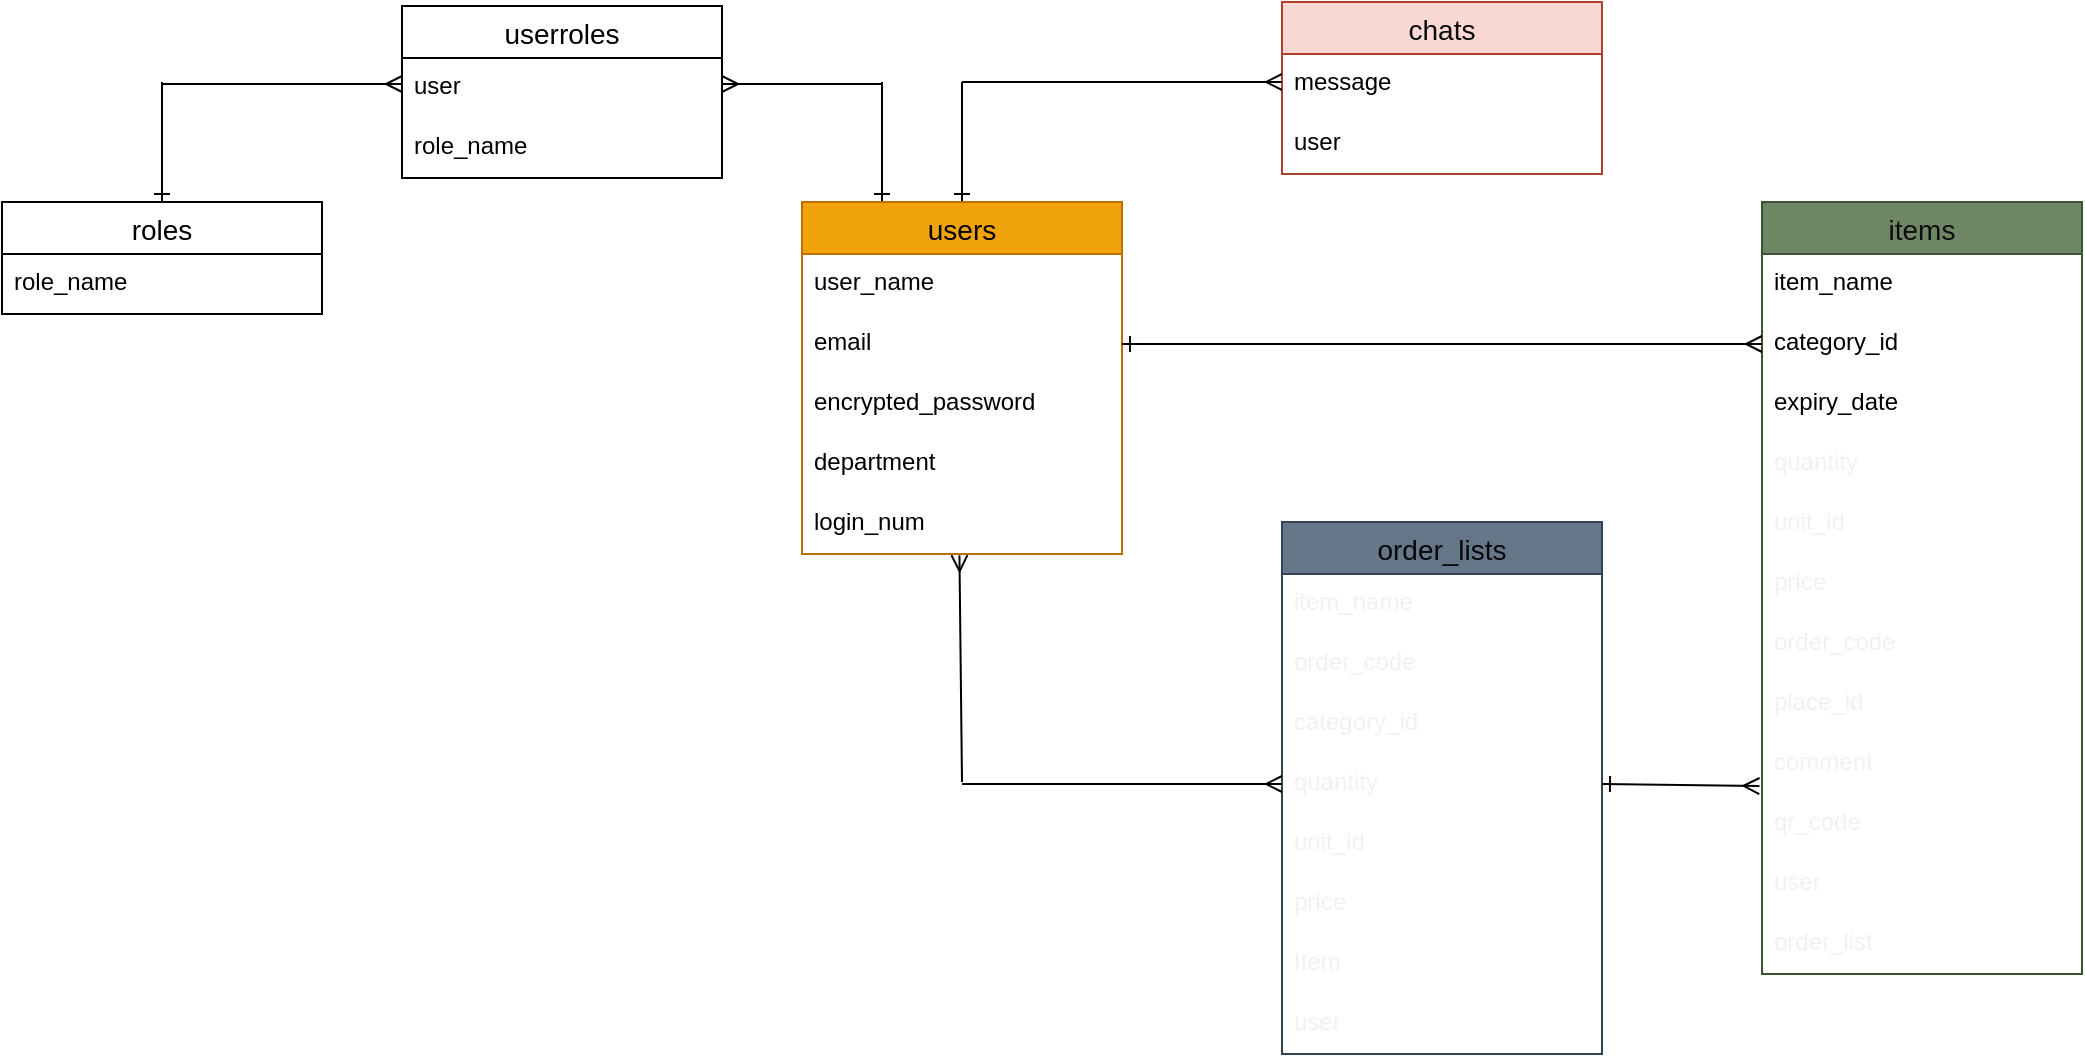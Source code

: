 <mxfile>
    <diagram id="htKWxjCpoKidgbFGcMiQ" name="ページ1">
        <mxGraphModel dx="1599" dy="563" grid="1" gridSize="10" guides="1" tooltips="1" connect="1" arrows="1" fold="1" page="1" pageScale="1" pageWidth="827" pageHeight="1169" math="0" shadow="0">
            <root>
                <mxCell id="0"/>
                <mxCell id="1" parent="0"/>
                <mxCell id="j9PeuxUBEROyBElXUbgL-61" style="edgeStyle=none;html=1;exitX=0.5;exitY=0;exitDx=0;exitDy=0;fontColor=#f5efef;endArrow=none;endFill=0;startArrow=ERone;startFill=0;" parent="1" source="j9PeuxUBEROyBElXUbgL-26" edge="1">
                    <mxGeometry relative="1" as="geometry">
                        <mxPoint x="120" y="60" as="targetPoint"/>
                    </mxGeometry>
                </mxCell>
                <mxCell id="11" style="edgeStyle=none;html=1;exitX=0.25;exitY=0;exitDx=0;exitDy=0;endArrow=none;endFill=0;startArrow=ERone;startFill=0;" parent="1" source="j9PeuxUBEROyBElXUbgL-26" edge="1">
                    <mxGeometry relative="1" as="geometry">
                        <mxPoint x="80" y="60" as="targetPoint"/>
                    </mxGeometry>
                </mxCell>
                <mxCell id="j9PeuxUBEROyBElXUbgL-26" value="users" style="swimlane;fontStyle=0;childLayout=stackLayout;horizontal=1;startSize=26;horizontalStack=0;resizeParent=1;resizeParentMax=0;resizeLast=0;collapsible=1;marginBottom=0;align=center;fontSize=14;fillColor=#f0a30a;strokeColor=#BD7000;fontColor=#000000;" parent="1" vertex="1">
                    <mxGeometry x="40" y="120" width="160" height="176" as="geometry"/>
                </mxCell>
                <mxCell id="j9PeuxUBEROyBElXUbgL-27" value="user_name" style="text;strokeColor=none;fillColor=none;spacingLeft=4;spacingRight=4;overflow=hidden;rotatable=0;points=[[0,0.5],[1,0.5]];portConstraint=eastwest;fontSize=12;" parent="j9PeuxUBEROyBElXUbgL-26" vertex="1">
                    <mxGeometry y="26" width="160" height="30" as="geometry"/>
                </mxCell>
                <mxCell id="j9PeuxUBEROyBElXUbgL-38" value="email" style="text;strokeColor=none;fillColor=none;spacingLeft=4;spacingRight=4;overflow=hidden;rotatable=0;points=[[0,0.5],[1,0.5]];portConstraint=eastwest;fontSize=12;" parent="j9PeuxUBEROyBElXUbgL-26" vertex="1">
                    <mxGeometry y="56" width="160" height="30" as="geometry"/>
                </mxCell>
                <mxCell id="j9PeuxUBEROyBElXUbgL-28" value="encrypted_password" style="text;strokeColor=none;fillColor=none;spacingLeft=4;spacingRight=4;overflow=hidden;rotatable=0;points=[[0,0.5],[1,0.5]];portConstraint=eastwest;fontSize=12;" parent="j9PeuxUBEROyBElXUbgL-26" vertex="1">
                    <mxGeometry y="86" width="160" height="30" as="geometry"/>
                </mxCell>
                <mxCell id="j9PeuxUBEROyBElXUbgL-39" value="department" style="text;strokeColor=none;fillColor=none;spacingLeft=4;spacingRight=4;overflow=hidden;rotatable=0;points=[[0,0.5],[1,0.5]];portConstraint=eastwest;fontSize=12;" parent="j9PeuxUBEROyBElXUbgL-26" vertex="1">
                    <mxGeometry y="116" width="160" height="30" as="geometry"/>
                </mxCell>
                <mxCell id="j9PeuxUBEROyBElXUbgL-29" value="login_num" style="text;strokeColor=none;fillColor=none;spacingLeft=4;spacingRight=4;overflow=hidden;rotatable=0;points=[[0,0.5],[1,0.5]];portConstraint=eastwest;fontSize=12;" parent="j9PeuxUBEROyBElXUbgL-26" vertex="1">
                    <mxGeometry y="146" width="160" height="30" as="geometry"/>
                </mxCell>
                <mxCell id="j9PeuxUBEROyBElXUbgL-30" value="chats" style="swimlane;fontStyle=0;childLayout=stackLayout;horizontal=1;startSize=26;horizontalStack=0;resizeParent=1;resizeParentMax=0;resizeLast=0;collapsible=1;marginBottom=0;align=center;fontSize=14;fillColor=#fad9d5;strokeColor=#ae4132;fontColor=#0a0a0a;" parent="1" vertex="1">
                    <mxGeometry x="280" y="20" width="160" height="86" as="geometry"/>
                </mxCell>
                <mxCell id="j9PeuxUBEROyBElXUbgL-31" value="message" style="text;strokeColor=none;fillColor=none;spacingLeft=4;spacingRight=4;overflow=hidden;rotatable=0;points=[[0,0.5],[1,0.5]];portConstraint=eastwest;fontSize=12;" parent="j9PeuxUBEROyBElXUbgL-30" vertex="1">
                    <mxGeometry y="26" width="160" height="30" as="geometry"/>
                </mxCell>
                <mxCell id="j9PeuxUBEROyBElXUbgL-32" value="user" style="text;strokeColor=none;fillColor=none;spacingLeft=4;spacingRight=4;overflow=hidden;rotatable=0;points=[[0,0.5],[1,0.5]];portConstraint=eastwest;fontSize=12;" parent="j9PeuxUBEROyBElXUbgL-30" vertex="1">
                    <mxGeometry y="56" width="160" height="30" as="geometry"/>
                </mxCell>
                <mxCell id="j9PeuxUBEROyBElXUbgL-34" value="items" style="swimlane;fontStyle=0;childLayout=stackLayout;horizontal=1;startSize=26;horizontalStack=0;resizeParent=1;resizeParentMax=0;resizeLast=0;collapsible=1;marginBottom=0;align=center;fontSize=14;fillColor=#6d8764;fontColor=#0d0d0d;strokeColor=#3A5431;" parent="1" vertex="1">
                    <mxGeometry x="520" y="120" width="160" height="386" as="geometry"/>
                </mxCell>
                <mxCell id="j9PeuxUBEROyBElXUbgL-35" value="item_name" style="text;strokeColor=none;fillColor=none;spacingLeft=4;spacingRight=4;overflow=hidden;rotatable=0;points=[[0,0.5],[1,0.5]];portConstraint=eastwest;fontSize=12;" parent="j9PeuxUBEROyBElXUbgL-34" vertex="1">
                    <mxGeometry y="26" width="160" height="30" as="geometry"/>
                </mxCell>
                <mxCell id="j9PeuxUBEROyBElXUbgL-36" value="category_id" style="text;strokeColor=none;fillColor=none;spacingLeft=4;spacingRight=4;overflow=hidden;rotatable=0;points=[[0,0.5],[1,0.5]];portConstraint=eastwest;fontSize=12;" parent="j9PeuxUBEROyBElXUbgL-34" vertex="1">
                    <mxGeometry y="56" width="160" height="30" as="geometry"/>
                </mxCell>
                <mxCell id="j9PeuxUBEROyBElXUbgL-37" value="expiry_date" style="text;strokeColor=none;fillColor=none;spacingLeft=4;spacingRight=4;overflow=hidden;rotatable=0;points=[[0,0.5],[1,0.5]];portConstraint=eastwest;fontSize=12;" parent="j9PeuxUBEROyBElXUbgL-34" vertex="1">
                    <mxGeometry y="86" width="160" height="30" as="geometry"/>
                </mxCell>
                <mxCell id="j9PeuxUBEROyBElXUbgL-53" value="quantity" style="text;strokeColor=none;fillColor=none;spacingLeft=4;spacingRight=4;overflow=hidden;rotatable=0;points=[[0,0.5],[1,0.5]];portConstraint=eastwest;fontSize=12;fontColor=#f5efef;" parent="j9PeuxUBEROyBElXUbgL-34" vertex="1">
                    <mxGeometry y="116" width="160" height="30" as="geometry"/>
                </mxCell>
                <mxCell id="j9PeuxUBEROyBElXUbgL-54" value="unit_id" style="text;strokeColor=none;fillColor=none;spacingLeft=4;spacingRight=4;overflow=hidden;rotatable=0;points=[[0,0.5],[1,0.5]];portConstraint=eastwest;fontSize=12;fontColor=#f5efef;" parent="j9PeuxUBEROyBElXUbgL-34" vertex="1">
                    <mxGeometry y="146" width="160" height="30" as="geometry"/>
                </mxCell>
                <mxCell id="j9PeuxUBEROyBElXUbgL-51" value="price" style="text;strokeColor=none;fillColor=none;spacingLeft=4;spacingRight=4;overflow=hidden;rotatable=0;points=[[0,0.5],[1,0.5]];portConstraint=eastwest;fontSize=12;fontColor=#f5efef;" parent="j9PeuxUBEROyBElXUbgL-34" vertex="1">
                    <mxGeometry y="176" width="160" height="30" as="geometry"/>
                </mxCell>
                <mxCell id="j9PeuxUBEROyBElXUbgL-56" value="order_code" style="text;strokeColor=none;fillColor=none;spacingLeft=4;spacingRight=4;overflow=hidden;rotatable=0;points=[[0,0.5],[1,0.5]];portConstraint=eastwest;fontSize=12;fontColor=#f5efef;" parent="j9PeuxUBEROyBElXUbgL-34" vertex="1">
                    <mxGeometry y="206" width="160" height="30" as="geometry"/>
                </mxCell>
                <mxCell id="j9PeuxUBEROyBElXUbgL-52" value="place_id" style="text;strokeColor=none;fillColor=none;spacingLeft=4;spacingRight=4;overflow=hidden;rotatable=0;points=[[0,0.5],[1,0.5]];portConstraint=eastwest;fontSize=12;fontColor=#f5efef;" parent="j9PeuxUBEROyBElXUbgL-34" vertex="1">
                    <mxGeometry y="236" width="160" height="30" as="geometry"/>
                </mxCell>
                <mxCell id="j9PeuxUBEROyBElXUbgL-55" value="comment" style="text;strokeColor=none;fillColor=none;spacingLeft=4;spacingRight=4;overflow=hidden;rotatable=0;points=[[0,0.5],[1,0.5]];portConstraint=eastwest;fontSize=12;fontColor=#f5efef;" parent="j9PeuxUBEROyBElXUbgL-34" vertex="1">
                    <mxGeometry y="266" width="160" height="30" as="geometry"/>
                </mxCell>
                <mxCell id="j9PeuxUBEROyBElXUbgL-57" value="qr_code" style="text;strokeColor=none;fillColor=none;spacingLeft=4;spacingRight=4;overflow=hidden;rotatable=0;points=[[0,0.5],[1,0.5]];portConstraint=eastwest;fontSize=12;fontColor=#f5efef;" parent="j9PeuxUBEROyBElXUbgL-34" vertex="1">
                    <mxGeometry y="296" width="160" height="30" as="geometry"/>
                </mxCell>
                <mxCell id="j9PeuxUBEROyBElXUbgL-58" value="user" style="text;strokeColor=none;fillColor=none;spacingLeft=4;spacingRight=4;overflow=hidden;rotatable=0;points=[[0,0.5],[1,0.5]];portConstraint=eastwest;fontSize=12;fontColor=#f5efef;" parent="j9PeuxUBEROyBElXUbgL-34" vertex="1">
                    <mxGeometry y="326" width="160" height="30" as="geometry"/>
                </mxCell>
                <mxCell id="j9PeuxUBEROyBElXUbgL-60" value="order_list" style="text;strokeColor=none;fillColor=none;spacingLeft=4;spacingRight=4;overflow=hidden;rotatable=0;points=[[0,0.5],[1,0.5]];portConstraint=eastwest;fontSize=12;fontColor=#f5efef;" parent="j9PeuxUBEROyBElXUbgL-34" vertex="1">
                    <mxGeometry y="356" width="160" height="30" as="geometry"/>
                </mxCell>
                <mxCell id="j9PeuxUBEROyBElXUbgL-41" value="order_lists" style="swimlane;fontStyle=0;childLayout=stackLayout;horizontal=1;startSize=26;horizontalStack=0;resizeParent=1;resizeParentMax=0;resizeLast=0;collapsible=1;marginBottom=0;align=center;fontSize=14;strokeColor=#314354;fillColor=#647687;fontColor=#080808;" parent="1" vertex="1">
                    <mxGeometry x="280" y="280" width="160" height="266" as="geometry"/>
                </mxCell>
                <mxCell id="j9PeuxUBEROyBElXUbgL-42" value="item_name" style="text;strokeColor=none;fillColor=none;spacingLeft=4;spacingRight=4;overflow=hidden;rotatable=0;points=[[0,0.5],[1,0.5]];portConstraint=eastwest;fontSize=12;fontColor=#F0F0F0;" parent="j9PeuxUBEROyBElXUbgL-41" vertex="1">
                    <mxGeometry y="26" width="160" height="30" as="geometry"/>
                </mxCell>
                <mxCell id="j9PeuxUBEROyBElXUbgL-44" value="order_code" style="text;strokeColor=none;fillColor=none;spacingLeft=4;spacingRight=4;overflow=hidden;rotatable=0;points=[[0,0.5],[1,0.5]];portConstraint=eastwest;fontSize=12;fontColor=#f5efef;" parent="j9PeuxUBEROyBElXUbgL-41" vertex="1">
                    <mxGeometry y="56" width="160" height="30" as="geometry"/>
                </mxCell>
                <mxCell id="j9PeuxUBEROyBElXUbgL-43" value="category_id" style="text;strokeColor=none;fillColor=none;spacingLeft=4;spacingRight=4;overflow=hidden;rotatable=0;points=[[0,0.5],[1,0.5]];portConstraint=eastwest;fontSize=12;fontColor=#F0F0F0;" parent="j9PeuxUBEROyBElXUbgL-41" vertex="1">
                    <mxGeometry y="86" width="160" height="30" as="geometry"/>
                </mxCell>
                <mxCell id="j9PeuxUBEROyBElXUbgL-49" value="quantity" style="text;strokeColor=none;fillColor=none;spacingLeft=4;spacingRight=4;overflow=hidden;rotatable=0;points=[[0,0.5],[1,0.5]];portConstraint=eastwest;fontSize=12;fontColor=#f5efef;" parent="j9PeuxUBEROyBElXUbgL-41" vertex="1">
                    <mxGeometry y="116" width="160" height="30" as="geometry"/>
                </mxCell>
                <mxCell id="j9PeuxUBEROyBElXUbgL-48" value="unit_id" style="text;strokeColor=none;fillColor=none;spacingLeft=4;spacingRight=4;overflow=hidden;rotatable=0;points=[[0,0.5],[1,0.5]];portConstraint=eastwest;fontSize=12;fontColor=#f5efef;" parent="j9PeuxUBEROyBElXUbgL-41" vertex="1">
                    <mxGeometry y="146" width="160" height="30" as="geometry"/>
                </mxCell>
                <mxCell id="j9PeuxUBEROyBElXUbgL-46" value="price" style="text;strokeColor=none;fillColor=none;spacingLeft=4;spacingRight=4;overflow=hidden;rotatable=0;points=[[0,0.5],[1,0.5]];portConstraint=eastwest;fontSize=12;fontColor=#f5efef;" parent="j9PeuxUBEROyBElXUbgL-41" vertex="1">
                    <mxGeometry y="176" width="160" height="30" as="geometry"/>
                </mxCell>
                <mxCell id="j9PeuxUBEROyBElXUbgL-50" value="Item" style="text;strokeColor=none;fillColor=none;spacingLeft=4;spacingRight=4;overflow=hidden;rotatable=0;points=[[0,0.5],[1,0.5]];portConstraint=eastwest;fontSize=12;fontColor=#f5efef;" parent="j9PeuxUBEROyBElXUbgL-41" vertex="1">
                    <mxGeometry y="206" width="160" height="30" as="geometry"/>
                </mxCell>
                <mxCell id="j9PeuxUBEROyBElXUbgL-45" value="user" style="text;strokeColor=none;fillColor=none;spacingLeft=4;spacingRight=4;overflow=hidden;rotatable=0;points=[[0,0.5],[1,0.5]];portConstraint=eastwest;fontSize=12;fontColor=#f5efef;" parent="j9PeuxUBEROyBElXUbgL-41" vertex="1">
                    <mxGeometry y="236" width="160" height="30" as="geometry"/>
                </mxCell>
                <mxCell id="j9PeuxUBEROyBElXUbgL-62" style="edgeStyle=none;html=1;exitX=0;exitY=0.5;exitDx=0;exitDy=0;fontColor=#f5efef;endArrow=none;endFill=0;startArrow=ERmany;startFill=0;" parent="1" edge="1">
                    <mxGeometry relative="1" as="geometry">
                        <mxPoint x="120" y="60" as="targetPoint"/>
                        <mxPoint x="280" y="60" as="sourcePoint"/>
                    </mxGeometry>
                </mxCell>
                <mxCell id="j9PeuxUBEROyBElXUbgL-63" style="edgeStyle=none;html=1;exitX=0;exitY=0.5;exitDx=0;exitDy=0;fontColor=#f5efef;startArrow=ERmany;startFill=0;endArrow=none;endFill=0;" parent="1" source="j9PeuxUBEROyBElXUbgL-49" edge="1">
                    <mxGeometry relative="1" as="geometry">
                        <mxPoint x="120" y="411" as="targetPoint"/>
                    </mxGeometry>
                </mxCell>
                <mxCell id="j9PeuxUBEROyBElXUbgL-65" value="" style="edgeStyle=none;orthogonalLoop=1;jettySize=auto;html=1;fontColor=#f5efef;startArrow=ERmany;startFill=0;endArrow=none;endFill=0;exitX=0.492;exitY=1.187;exitDx=0;exitDy=0;exitPerimeter=0;" parent="1" edge="1">
                    <mxGeometry width="100" relative="1" as="geometry">
                        <mxPoint x="118.72" y="296.61" as="sourcePoint"/>
                        <mxPoint x="120" y="410" as="targetPoint"/>
                        <Array as="points"/>
                    </mxGeometry>
                </mxCell>
                <mxCell id="j9PeuxUBEROyBElXUbgL-66" style="edgeStyle=none;html=1;exitX=1;exitY=0.5;exitDx=0;exitDy=0;entryX=0;entryY=0.5;entryDx=0;entryDy=0;fontColor=#f5efef;startArrow=ERone;startFill=0;endArrow=ERmany;endFill=0;" parent="1" source="j9PeuxUBEROyBElXUbgL-38" target="j9PeuxUBEROyBElXUbgL-36" edge="1">
                    <mxGeometry relative="1" as="geometry"/>
                </mxCell>
                <mxCell id="j9PeuxUBEROyBElXUbgL-67" style="edgeStyle=none;html=1;exitX=1;exitY=0.5;exitDx=0;exitDy=0;entryX=-0.008;entryY=0.867;entryDx=0;entryDy=0;entryPerimeter=0;fontColor=#f5efef;startArrow=ERone;startFill=0;endArrow=ERmany;endFill=0;" parent="1" source="j9PeuxUBEROyBElXUbgL-49" target="j9PeuxUBEROyBElXUbgL-55" edge="1">
                    <mxGeometry relative="1" as="geometry"/>
                </mxCell>
                <mxCell id="13" style="edgeStyle=none;html=1;exitX=0.5;exitY=0;exitDx=0;exitDy=0;startArrow=ERone;startFill=0;endArrow=none;endFill=0;" parent="1" source="2" edge="1">
                    <mxGeometry relative="1" as="geometry">
                        <mxPoint x="-280" y="60" as="targetPoint"/>
                    </mxGeometry>
                </mxCell>
                <mxCell id="2" value="roles" style="swimlane;fontStyle=0;childLayout=stackLayout;horizontal=1;startSize=26;horizontalStack=0;resizeParent=1;resizeParentMax=0;resizeLast=0;collapsible=1;marginBottom=0;align=center;fontSize=14;" parent="1" vertex="1">
                    <mxGeometry x="-360" y="120" width="160" height="56" as="geometry"/>
                </mxCell>
                <mxCell id="3" value="role_name" style="text;strokeColor=none;fillColor=none;spacingLeft=4;spacingRight=4;overflow=hidden;rotatable=0;points=[[0,0.5],[1,0.5]];portConstraint=eastwest;fontSize=12;" parent="2" vertex="1">
                    <mxGeometry y="26" width="160" height="30" as="geometry"/>
                </mxCell>
                <mxCell id="6" value="userroles" style="swimlane;fontStyle=0;childLayout=stackLayout;horizontal=1;startSize=26;horizontalStack=0;resizeParent=1;resizeParentMax=0;resizeLast=0;collapsible=1;marginBottom=0;align=center;fontSize=14;" parent="1" vertex="1">
                    <mxGeometry x="-160" y="22" width="160" height="86" as="geometry"/>
                </mxCell>
                <mxCell id="7" value="user" style="text;strokeColor=none;fillColor=none;spacingLeft=4;spacingRight=4;overflow=hidden;rotatable=0;points=[[0,0.5],[1,0.5]];portConstraint=eastwest;fontSize=12;" parent="6" vertex="1">
                    <mxGeometry y="26" width="160" height="30" as="geometry"/>
                </mxCell>
                <mxCell id="8" value="role_name" style="text;strokeColor=none;fillColor=none;spacingLeft=4;spacingRight=4;overflow=hidden;rotatable=0;points=[[0,0.5],[1,0.5]];portConstraint=eastwest;fontSize=12;" parent="6" vertex="1">
                    <mxGeometry y="56" width="160" height="30" as="geometry"/>
                </mxCell>
                <mxCell id="10" style="edgeStyle=none;html=1;exitX=1;exitY=0.5;exitDx=0;exitDy=0;endArrow=none;endFill=0;startArrow=ERmany;startFill=0;" parent="1" edge="1">
                    <mxGeometry relative="1" as="geometry">
                        <mxPoint x="80" y="61" as="targetPoint"/>
                        <mxPoint y="61" as="sourcePoint"/>
                    </mxGeometry>
                </mxCell>
                <mxCell id="12" style="edgeStyle=none;html=1;exitX=0;exitY=0.5;exitDx=0;exitDy=0;startArrow=ERmany;startFill=0;endArrow=none;endFill=0;" parent="1" edge="1">
                    <mxGeometry relative="1" as="geometry">
                        <mxPoint x="-280" y="61" as="targetPoint"/>
                        <mxPoint x="-160" y="61" as="sourcePoint"/>
                    </mxGeometry>
                </mxCell>
            </root>
        </mxGraphModel>
    </diagram>
    <diagram id="gOOsFPXKLMEWzttnoAqA" name="ページ2">
        <mxGraphModel dx="772" dy="563" grid="1" gridSize="10" guides="1" tooltips="1" connect="1" arrows="1" fold="1" page="1" pageScale="1" pageWidth="827" pageHeight="1169" math="0" shadow="0">
            <root>
                <mxCell id="0"/>
                <mxCell id="1" parent="0"/>
                <mxCell id="oO4gHy5amEIiPWi_o0kt-22" style="edgeStyle=none;html=1;exitX=0.5;exitY=0;exitDx=0;exitDy=0;endArrow=none;endFill=0;" parent="1" source="oO4gHy5amEIiPWi_o0kt-1" edge="1">
                    <mxGeometry relative="1" as="geometry">
                        <mxPoint x="90" y="80" as="targetPoint"/>
                    </mxGeometry>
                </mxCell>
                <mxCell id="oO4gHy5amEIiPWi_o0kt-23" style="edgeStyle=none;html=1;exitX=0.5;exitY=1;exitDx=0;exitDy=0;endArrow=none;endFill=0;" parent="1" source="oO4gHy5amEIiPWi_o0kt-1" edge="1">
                    <mxGeometry relative="1" as="geometry">
                        <mxPoint x="90" y="200" as="targetPoint"/>
                    </mxGeometry>
                </mxCell>
                <mxCell id="oO4gHy5amEIiPWi_o0kt-1" value="トップページ" style="rounded=1;arcSize=10;whiteSpace=wrap;html=1;align=center;" parent="1" vertex="1">
                    <mxGeometry x="40" y="120" width="100" height="40" as="geometry"/>
                </mxCell>
                <mxCell id="oO4gHy5amEIiPWi_o0kt-25" style="edgeStyle=none;html=1;exitX=0;exitY=0.5;exitDx=0;exitDy=0;endArrow=none;endFill=0;" parent="1" source="oO4gHy5amEIiPWi_o0kt-2" edge="1">
                    <mxGeometry relative="1" as="geometry">
                        <mxPoint x="90" y="80" as="targetPoint"/>
                    </mxGeometry>
                </mxCell>
                <mxCell id="oO4gHy5amEIiPWi_o0kt-28" value="" style="edgeStyle=none;html=1;endArrow=none;endFill=0;" parent="1" edge="1">
                    <mxGeometry relative="1" as="geometry">
                        <mxPoint x="250" y="80" as="sourcePoint"/>
                        <mxPoint x="330" y="80" as="targetPoint"/>
                    </mxGeometry>
                </mxCell>
                <mxCell id="oO4gHy5amEIiPWi_o0kt-2" value="管理者登録ページ" style="rounded=1;arcSize=10;whiteSpace=wrap;html=1;align=center;" parent="1" vertex="1">
                    <mxGeometry x="160" y="60" width="100" height="40" as="geometry"/>
                </mxCell>
                <mxCell id="oO4gHy5amEIiPWi_o0kt-26" style="edgeStyle=none;html=1;endArrow=none;endFill=0;" parent="1" source="oO4gHy5amEIiPWi_o0kt-4" edge="1">
                    <mxGeometry relative="1" as="geometry">
                        <mxPoint x="330" y="80" as="targetPoint"/>
                    </mxGeometry>
                </mxCell>
                <mxCell id="oO4gHy5amEIiPWi_o0kt-31" style="edgeStyle=none;html=1;exitX=0.5;exitY=1;exitDx=0;exitDy=0;endArrow=none;endFill=0;" parent="1" source="oO4gHy5amEIiPWi_o0kt-4" edge="1">
                    <mxGeometry relative="1" as="geometry">
                        <mxPoint x="330" y="200" as="targetPoint"/>
                    </mxGeometry>
                </mxCell>
                <mxCell id="oO4gHy5amEIiPWi_o0kt-32" style="edgeStyle=none;html=1;exitX=0.75;exitY=1;exitDx=0;exitDy=0;entryX=0.75;entryY=0;entryDx=0;entryDy=0;endArrow=none;endFill=0;" parent="1" source="oO4gHy5amEIiPWi_o0kt-4" target="oO4gHy5amEIiPWi_o0kt-6" edge="1">
                    <mxGeometry relative="1" as="geometry"/>
                </mxCell>
                <mxCell id="oO4gHy5amEIiPWi_o0kt-33" style="edgeStyle=none;html=1;exitX=1;exitY=0.5;exitDx=0;exitDy=0;endArrow=none;endFill=0;entryX=0;entryY=0.5;entryDx=0;entryDy=0;" parent="1" source="oO4gHy5amEIiPWi_o0kt-4" target="oO4gHy5amEIiPWi_o0kt-10" edge="1">
                    <mxGeometry relative="1" as="geometry">
                        <mxPoint x="400" y="140" as="targetPoint"/>
                    </mxGeometry>
                </mxCell>
                <mxCell id="oO4gHy5amEIiPWi_o0kt-4" value="商品一覧ページ" style="rounded=1;arcSize=10;whiteSpace=wrap;html=1;align=center;" parent="1" vertex="1">
                    <mxGeometry x="280" y="120" width="100" height="40" as="geometry"/>
                </mxCell>
                <mxCell id="oO4gHy5amEIiPWi_o0kt-24" style="edgeStyle=none;html=1;exitX=0;exitY=0.5;exitDx=0;exitDy=0;endArrow=none;endFill=0;" parent="1" source="oO4gHy5amEIiPWi_o0kt-5" edge="1">
                    <mxGeometry relative="1" as="geometry">
                        <mxPoint x="90" y="200" as="targetPoint"/>
                    </mxGeometry>
                </mxCell>
                <mxCell id="oO4gHy5amEIiPWi_o0kt-30" style="edgeStyle=none;html=1;exitX=1;exitY=0.5;exitDx=0;exitDy=0;endArrow=none;endFill=0;" parent="1" source="oO4gHy5amEIiPWi_o0kt-5" edge="1">
                    <mxGeometry relative="1" as="geometry">
                        <mxPoint x="330" y="200" as="targetPoint"/>
                    </mxGeometry>
                </mxCell>
                <mxCell id="oO4gHy5amEIiPWi_o0kt-5" value="ログインページ" style="rounded=1;arcSize=10;whiteSpace=wrap;html=1;align=center;" parent="1" vertex="1">
                    <mxGeometry x="160" y="180" width="100" height="40" as="geometry"/>
                </mxCell>
                <mxCell id="oO4gHy5amEIiPWi_o0kt-6" value="チャット" style="rounded=1;arcSize=10;whiteSpace=wrap;html=1;align=center;" parent="1" vertex="1">
                    <mxGeometry x="280" y="240" width="100" height="40" as="geometry"/>
                </mxCell>
                <mxCell id="oO4gHy5amEIiPWi_o0kt-37" style="edgeStyle=none;html=1;exitX=0;exitY=0.5;exitDx=0;exitDy=0;endArrow=none;endFill=0;" parent="1" source="oO4gHy5amEIiPWi_o0kt-9" edge="1">
                    <mxGeometry relative="1" as="geometry">
                        <mxPoint x="400" y="60" as="targetPoint"/>
                    </mxGeometry>
                </mxCell>
                <mxCell id="oO4gHy5amEIiPWi_o0kt-9" value="オーダーリスト&lt;br&gt;ページ" style="rounded=1;arcSize=10;whiteSpace=wrap;html=1;align=center;" parent="1" vertex="1">
                    <mxGeometry x="420" y="40" width="100" height="40" as="geometry"/>
                </mxCell>
                <mxCell id="oO4gHy5amEIiPWi_o0kt-54" style="edgeStyle=none;html=1;exitX=1;exitY=0.5;exitDx=0;exitDy=0;entryX=0;entryY=0.5;entryDx=0;entryDy=0;endArrow=none;endFill=0;" parent="1" source="oO4gHy5amEIiPWi_o0kt-10" target="oO4gHy5amEIiPWi_o0kt-16" edge="1">
                    <mxGeometry relative="1" as="geometry"/>
                </mxCell>
                <mxCell id="oO4gHy5amEIiPWi_o0kt-10" value="商品詳細ページ" style="rounded=1;arcSize=10;whiteSpace=wrap;html=1;align=center;" parent="1" vertex="1">
                    <mxGeometry x="420" y="120" width="100" height="40" as="geometry"/>
                </mxCell>
                <mxCell id="oO4gHy5amEIiPWi_o0kt-38" style="edgeStyle=none;html=1;exitX=0;exitY=0.5;exitDx=0;exitDy=0;endArrow=none;endFill=0;" parent="1" source="oO4gHy5amEIiPWi_o0kt-11" edge="1">
                    <mxGeometry relative="1" as="geometry">
                        <mxPoint x="400" y="220" as="targetPoint"/>
                    </mxGeometry>
                </mxCell>
                <mxCell id="oO4gHy5amEIiPWi_o0kt-11" value="新規商品登録&lt;br&gt;ページ" style="rounded=1;arcSize=10;whiteSpace=wrap;html=1;align=center;" parent="1" vertex="1">
                    <mxGeometry x="420" y="200" width="100" height="40" as="geometry"/>
                </mxCell>
                <mxCell id="oO4gHy5amEIiPWi_o0kt-35" style="edgeStyle=none;html=1;exitX=0;exitY=0.5;exitDx=0;exitDy=0;endArrow=none;endFill=0;" parent="1" source="oO4gHy5amEIiPWi_o0kt-12" edge="1">
                    <mxGeometry relative="1" as="geometry">
                        <mxPoint x="401" y="300" as="targetPoint"/>
                        <mxPoint x="411" y="300" as="sourcePoint"/>
                    </mxGeometry>
                </mxCell>
                <mxCell id="oO4gHy5amEIiPWi_o0kt-40" style="edgeStyle=none;html=1;exitX=1;exitY=0.5;exitDx=0;exitDy=0;endArrow=none;endFill=0;" parent="1" source="oO4gHy5amEIiPWi_o0kt-12" edge="1">
                    <mxGeometry relative="1" as="geometry">
                        <mxPoint x="540" y="300" as="targetPoint"/>
                    </mxGeometry>
                </mxCell>
                <mxCell id="oO4gHy5amEIiPWi_o0kt-12" value="ユーザー管理&lt;br&gt;ページ" style="rounded=1;arcSize=10;whiteSpace=wrap;html=1;align=center;" parent="1" vertex="1">
                    <mxGeometry x="420" y="280" width="100" height="40" as="geometry"/>
                </mxCell>
                <mxCell id="oO4gHy5amEIiPWi_o0kt-39" style="edgeStyle=none;html=1;exitX=1;exitY=0.5;exitDx=0;exitDy=0;entryX=0;entryY=0.5;entryDx=0;entryDy=0;endArrow=none;endFill=0;" parent="1" source="oO4gHy5amEIiPWi_o0kt-13" target="oO4gHy5amEIiPWi_o0kt-21" edge="1">
                    <mxGeometry relative="1" as="geometry"/>
                </mxCell>
                <mxCell id="oO4gHy5amEIiPWi_o0kt-55" style="edgeStyle=none;html=1;exitX=0;exitY=0.5;exitDx=0;exitDy=0;endArrow=none;endFill=0;" parent="1" source="oO4gHy5amEIiPWi_o0kt-13" edge="1">
                    <mxGeometry relative="1" as="geometry">
                        <mxPoint x="400" y="410" as="targetPoint"/>
                    </mxGeometry>
                </mxCell>
                <mxCell id="oO4gHy5amEIiPWi_o0kt-13" value="ユーザー&lt;br&gt;マイページ" style="rounded=1;arcSize=10;whiteSpace=wrap;html=1;align=center;" parent="1" vertex="1">
                    <mxGeometry x="422" y="390" width="100" height="40" as="geometry"/>
                </mxCell>
                <mxCell id="oO4gHy5amEIiPWi_o0kt-16" value="編集ページ" style="rounded=1;arcSize=10;whiteSpace=wrap;html=1;align=center;" parent="1" vertex="1">
                    <mxGeometry x="560" y="121" width="100" height="40" as="geometry"/>
                </mxCell>
                <mxCell id="oO4gHy5amEIiPWi_o0kt-53" style="edgeStyle=none;html=1;exitX=0;exitY=0.5;exitDx=0;exitDy=0;endArrow=none;endFill=0;" parent="1" edge="1">
                    <mxGeometry relative="1" as="geometry">
                        <mxPoint x="540" y="250" as="targetPoint"/>
                        <mxPoint x="560" y="250" as="sourcePoint"/>
                    </mxGeometry>
                </mxCell>
                <mxCell id="oO4gHy5amEIiPWi_o0kt-18" value="詳細ページ&lt;br&gt;（マイページ）" style="rounded=1;arcSize=10;whiteSpace=wrap;html=1;align=center;" parent="1" vertex="1">
                    <mxGeometry x="560" y="232" width="100" height="40" as="geometry"/>
                </mxCell>
                <mxCell id="oO4gHy5amEIiPWi_o0kt-44" style="edgeStyle=none;html=1;exitX=0;exitY=0.5;exitDx=0;exitDy=0;endArrow=none;endFill=0;" parent="1" source="oO4gHy5amEIiPWi_o0kt-19" edge="1">
                    <mxGeometry relative="1" as="geometry">
                        <mxPoint x="540" y="300" as="targetPoint"/>
                    </mxGeometry>
                </mxCell>
                <mxCell id="oO4gHy5amEIiPWi_o0kt-19" value="編集ページ" style="rounded=1;arcSize=10;whiteSpace=wrap;html=1;align=center;" parent="1" vertex="1">
                    <mxGeometry x="560" y="280" width="100" height="40" as="geometry"/>
                </mxCell>
                <mxCell id="oO4gHy5amEIiPWi_o0kt-52" style="edgeStyle=none;html=1;exitX=0;exitY=0.5;exitDx=0;exitDy=0;endArrow=none;endFill=0;" parent="1" source="oO4gHy5amEIiPWi_o0kt-20" edge="1">
                    <mxGeometry relative="1" as="geometry">
                        <mxPoint x="540" y="346" as="targetPoint"/>
                    </mxGeometry>
                </mxCell>
                <mxCell id="oO4gHy5amEIiPWi_o0kt-20" value="追加登録ページ" style="rounded=1;arcSize=10;whiteSpace=wrap;html=1;align=center;" parent="1" vertex="1">
                    <mxGeometry x="560" y="326" width="100" height="40" as="geometry"/>
                </mxCell>
                <mxCell id="oO4gHy5amEIiPWi_o0kt-21" value="編集ページ" style="rounded=1;arcSize=10;whiteSpace=wrap;html=1;align=center;" parent="1" vertex="1">
                    <mxGeometry x="560" y="390" width="100" height="40" as="geometry"/>
                </mxCell>
                <mxCell id="oO4gHy5amEIiPWi_o0kt-36" value="" style="edgeStyle=none;orthogonalLoop=1;jettySize=auto;html=1;endArrow=none;endFill=0;" parent="1" edge="1">
                    <mxGeometry width="100" relative="1" as="geometry">
                        <mxPoint x="400" y="60" as="sourcePoint"/>
                        <mxPoint x="400" y="410" as="targetPoint"/>
                        <Array as="points"/>
                    </mxGeometry>
                </mxCell>
                <mxCell id="oO4gHy5amEIiPWi_o0kt-41" value="" style="edgeStyle=none;orthogonalLoop=1;jettySize=auto;html=1;endArrow=none;endFill=0;" parent="1" edge="1">
                    <mxGeometry width="100" relative="1" as="geometry">
                        <mxPoint x="540" y="250" as="sourcePoint"/>
                        <mxPoint x="540" y="346" as="targetPoint"/>
                        <Array as="points"/>
                    </mxGeometry>
                </mxCell>
            </root>
        </mxGraphModel>
    </diagram>
</mxfile>